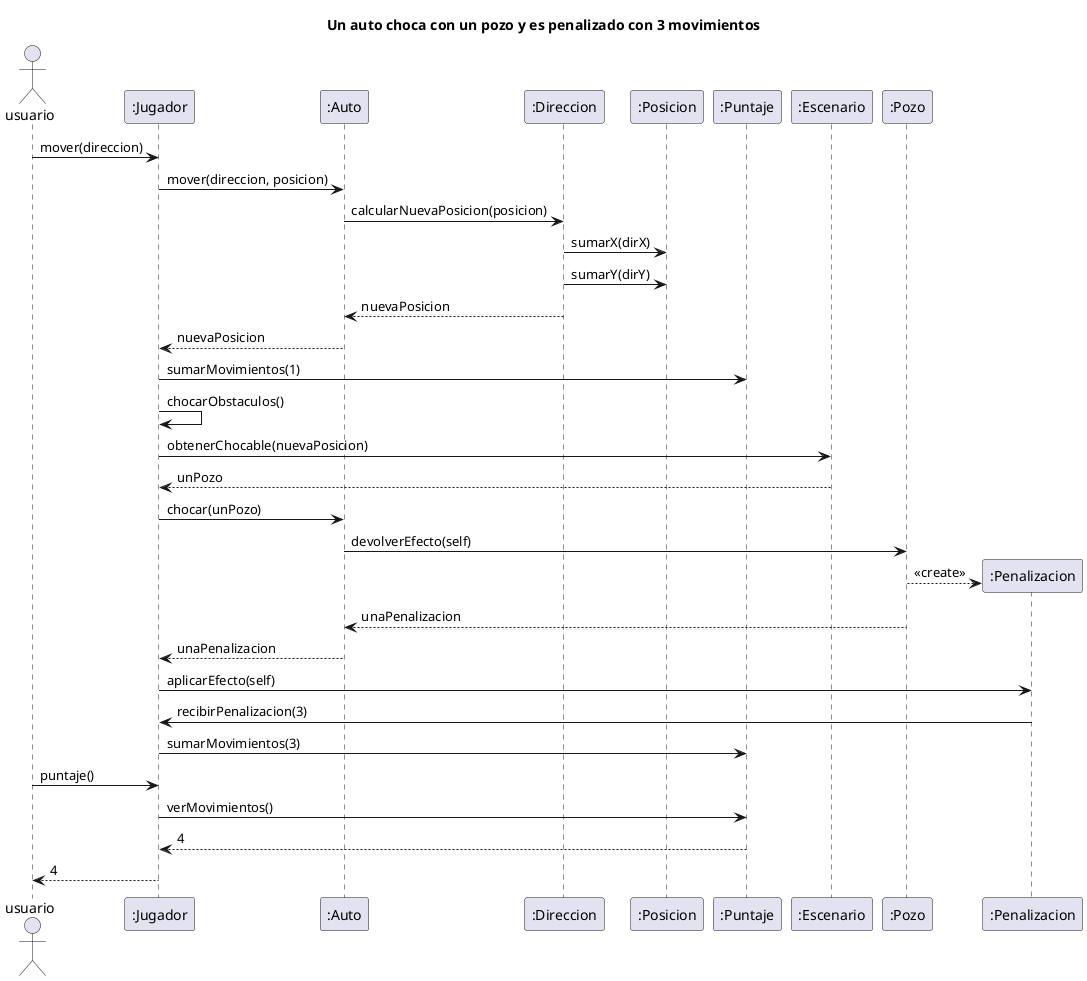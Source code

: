 @startuml
title Un auto choca con un pozo y es penalizado con 3 movimientos
Actor usuario

"usuario" -> ":Jugador": mover(direccion)
":Jugador" -> ":Auto": mover(direccion, posicion)
":Auto" -> ":Direccion": calcularNuevaPosicion(posicion)
":Direccion" -> ":Posicion": sumarX(dirX)
":Direccion" -> ":Posicion": sumarY(dirY)
":Direccion" --> ":Auto": nuevaPosicion
":Auto" --> ":Jugador": nuevaPosicion
":Jugador" -> ":Puntaje": sumarMovimientos(1)
":Jugador" -> ":Jugador": chocarObstaculos()
":Jugador" -> ":Escenario": obtenerChocable(nuevaPosicion)
":Escenario" --> ":Jugador": unPozo
":Jugador" -> ":Auto": chocar(unPozo)
":Auto" -> ":Pozo": devolverEfecto(self)
create ":Penalizacion"
":Pozo" --> ":Penalizacion": <<create>>
":Pozo" --> ":Auto" : unaPenalizacion
":Auto" --> ":Jugador" : unaPenalizacion
":Jugador" -> ":Penalizacion" : aplicarEfecto(self)
":Penalizacion" -> ":Jugador" : recibirPenalizacion(3)
":Jugador" -> ":Puntaje" : sumarMovimientos(3)

"usuario" -> ":Jugador": puntaje()
":Jugador" -> ":Puntaje": verMovimientos()
return 4
":Jugador" --> "usuario" : 4

@enduml